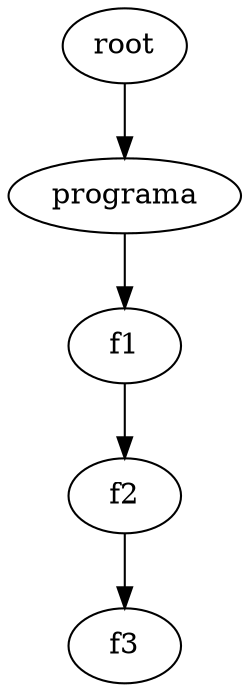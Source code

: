 digraph G {
node_0x9e9d880 [label="f1"]
node_0x9e9d8c0 [label="f2"]
node_0x9e9d900 [label="f3"]
node_0x9e9d8c0 -> node_0x9e9d900
node_0x9e9d918 [label="programa"]
node_0x9e9d918 -> node_0x9e9d880
node_0x9e9d880 -> node_0x9e9d8c0
root -> node_0x9e9d918;
  root [label="root"]
}
